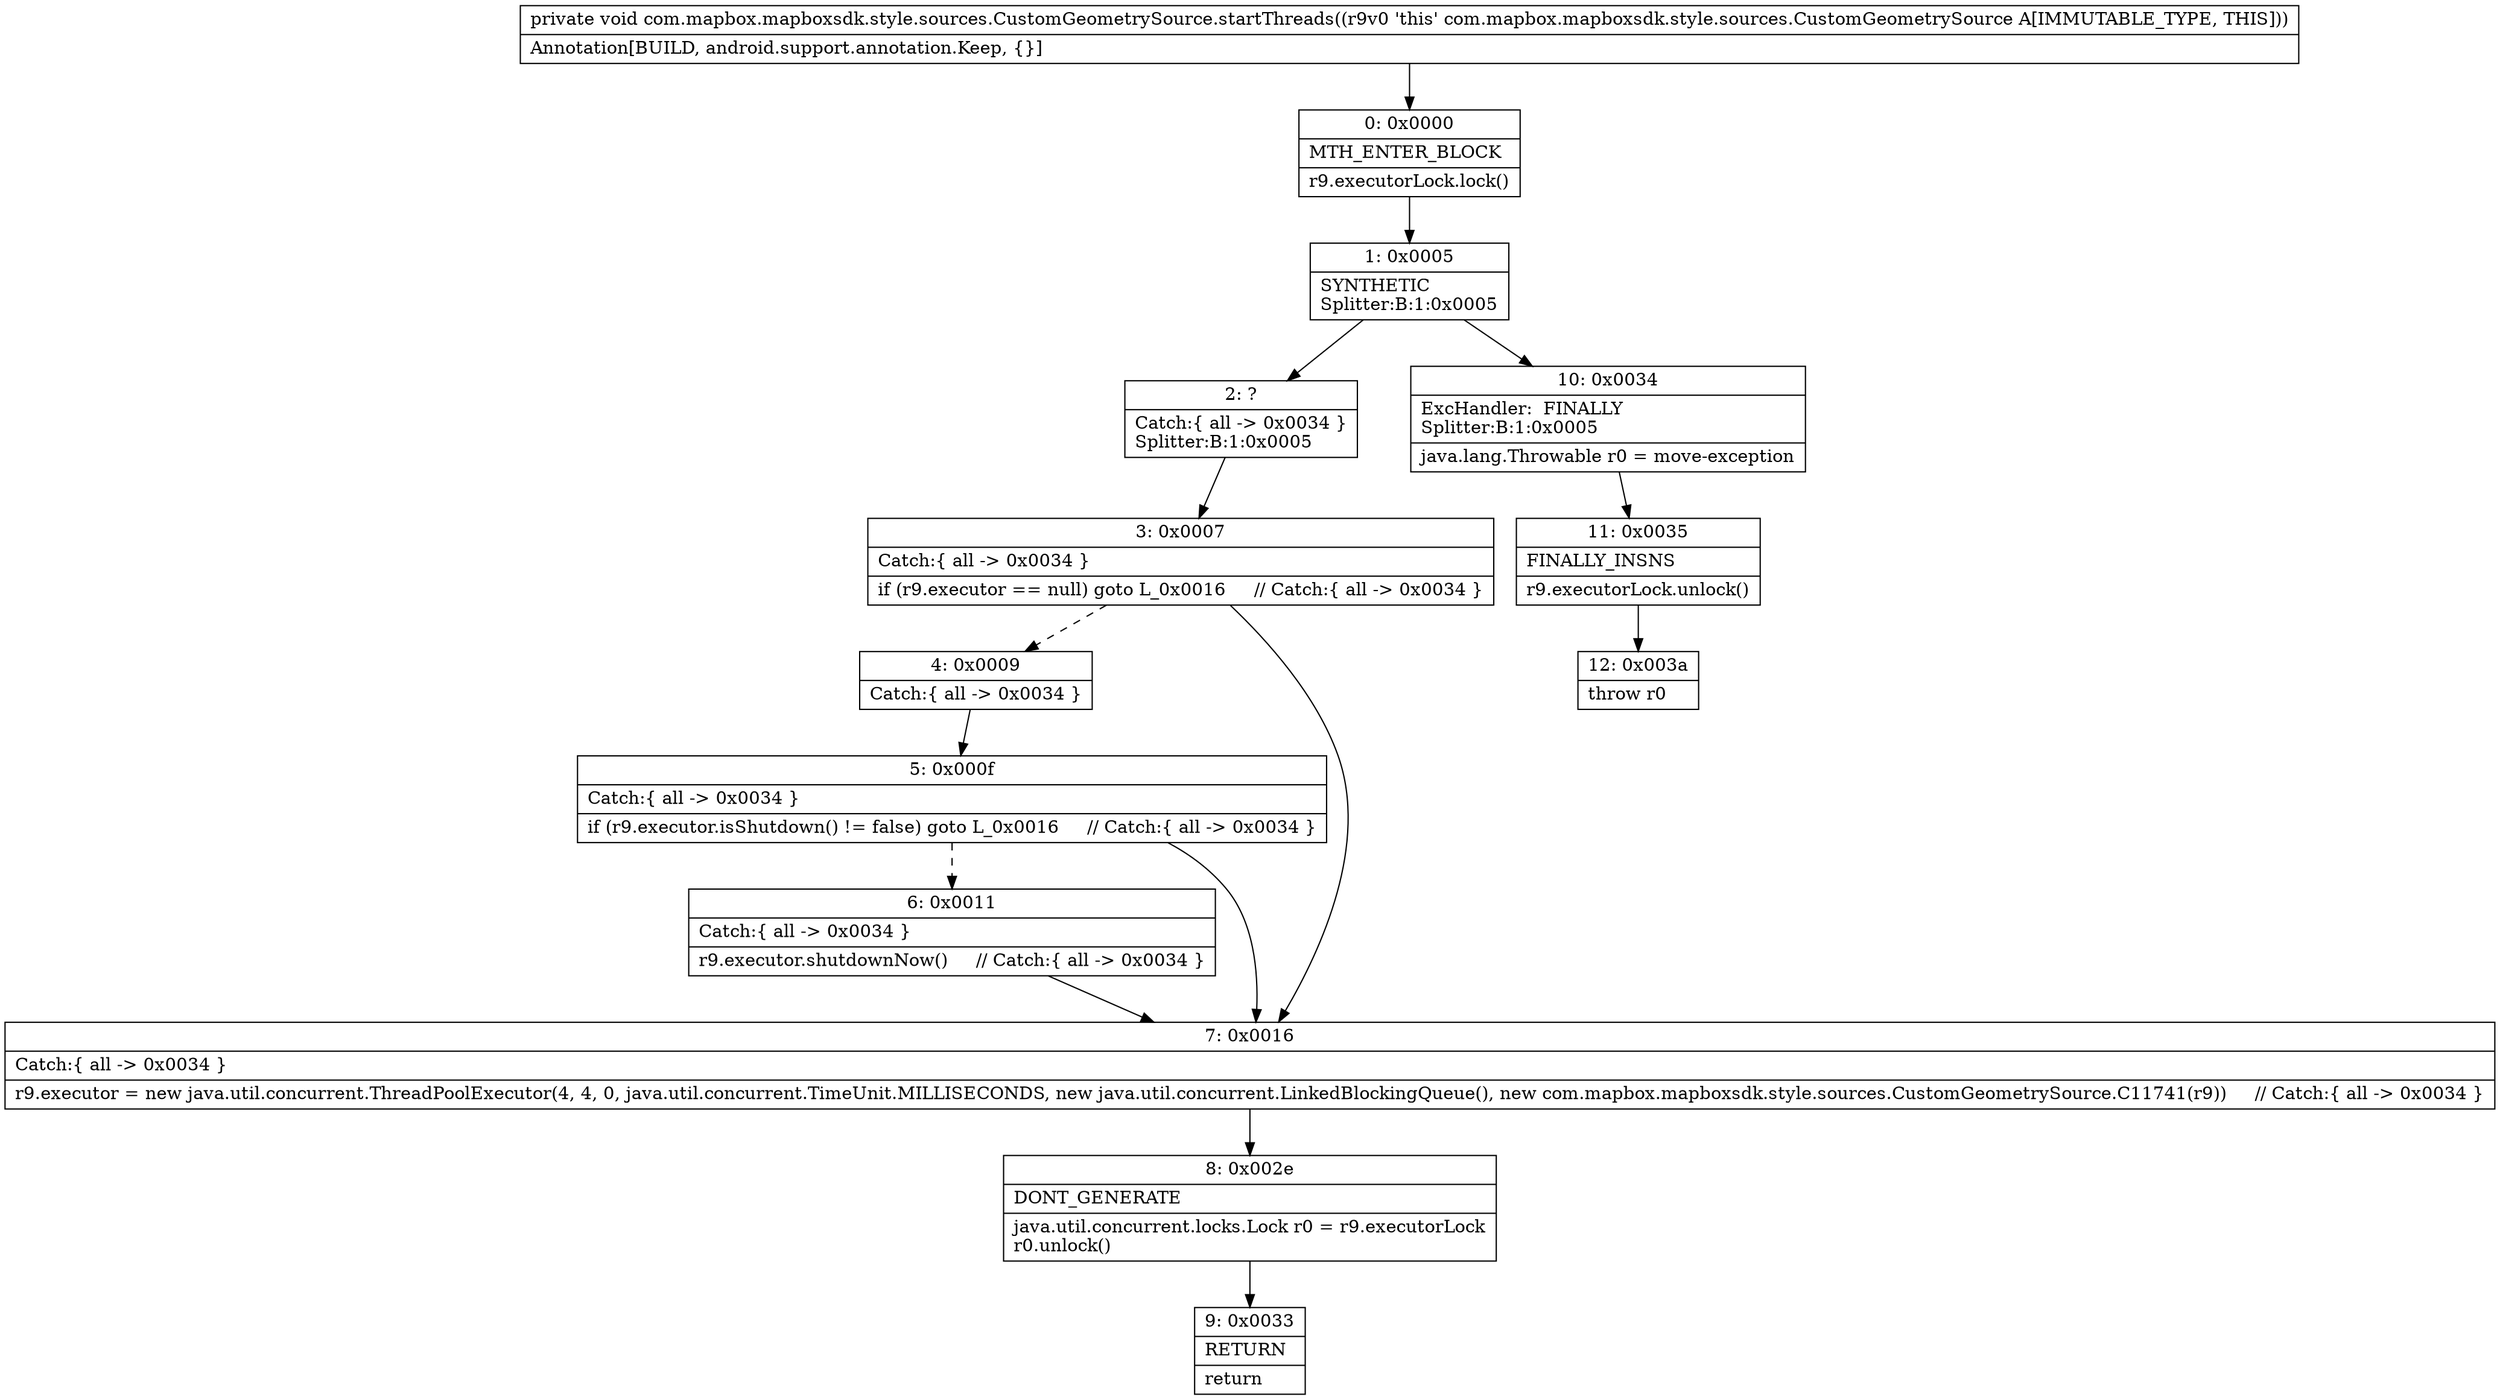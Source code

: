 digraph "CFG forcom.mapbox.mapboxsdk.style.sources.CustomGeometrySource.startThreads()V" {
Node_0 [shape=record,label="{0\:\ 0x0000|MTH_ENTER_BLOCK\l|r9.executorLock.lock()\l}"];
Node_1 [shape=record,label="{1\:\ 0x0005|SYNTHETIC\lSplitter:B:1:0x0005\l}"];
Node_2 [shape=record,label="{2\:\ ?|Catch:\{ all \-\> 0x0034 \}\lSplitter:B:1:0x0005\l}"];
Node_3 [shape=record,label="{3\:\ 0x0007|Catch:\{ all \-\> 0x0034 \}\l|if (r9.executor == null) goto L_0x0016     \/\/ Catch:\{ all \-\> 0x0034 \}\l}"];
Node_4 [shape=record,label="{4\:\ 0x0009|Catch:\{ all \-\> 0x0034 \}\l}"];
Node_5 [shape=record,label="{5\:\ 0x000f|Catch:\{ all \-\> 0x0034 \}\l|if (r9.executor.isShutdown() != false) goto L_0x0016     \/\/ Catch:\{ all \-\> 0x0034 \}\l}"];
Node_6 [shape=record,label="{6\:\ 0x0011|Catch:\{ all \-\> 0x0034 \}\l|r9.executor.shutdownNow()     \/\/ Catch:\{ all \-\> 0x0034 \}\l}"];
Node_7 [shape=record,label="{7\:\ 0x0016|Catch:\{ all \-\> 0x0034 \}\l|r9.executor = new java.util.concurrent.ThreadPoolExecutor(4, 4, 0, java.util.concurrent.TimeUnit.MILLISECONDS, new java.util.concurrent.LinkedBlockingQueue(), new com.mapbox.mapboxsdk.style.sources.CustomGeometrySource.C11741(r9))     \/\/ Catch:\{ all \-\> 0x0034 \}\l}"];
Node_8 [shape=record,label="{8\:\ 0x002e|DONT_GENERATE\l|java.util.concurrent.locks.Lock r0 = r9.executorLock\lr0.unlock()\l}"];
Node_9 [shape=record,label="{9\:\ 0x0033|RETURN\l|return\l}"];
Node_10 [shape=record,label="{10\:\ 0x0034|ExcHandler:  FINALLY\lSplitter:B:1:0x0005\l|java.lang.Throwable r0 = move\-exception\l}"];
Node_11 [shape=record,label="{11\:\ 0x0035|FINALLY_INSNS\l|r9.executorLock.unlock()\l}"];
Node_12 [shape=record,label="{12\:\ 0x003a|throw r0\l}"];
MethodNode[shape=record,label="{private void com.mapbox.mapboxsdk.style.sources.CustomGeometrySource.startThreads((r9v0 'this' com.mapbox.mapboxsdk.style.sources.CustomGeometrySource A[IMMUTABLE_TYPE, THIS]))  | Annotation[BUILD, android.support.annotation.Keep, \{\}]\l}"];
MethodNode -> Node_0;
Node_0 -> Node_1;
Node_1 -> Node_2;
Node_1 -> Node_10;
Node_2 -> Node_3;
Node_3 -> Node_4[style=dashed];
Node_3 -> Node_7;
Node_4 -> Node_5;
Node_5 -> Node_6[style=dashed];
Node_5 -> Node_7;
Node_6 -> Node_7;
Node_7 -> Node_8;
Node_8 -> Node_9;
Node_10 -> Node_11;
Node_11 -> Node_12;
}

